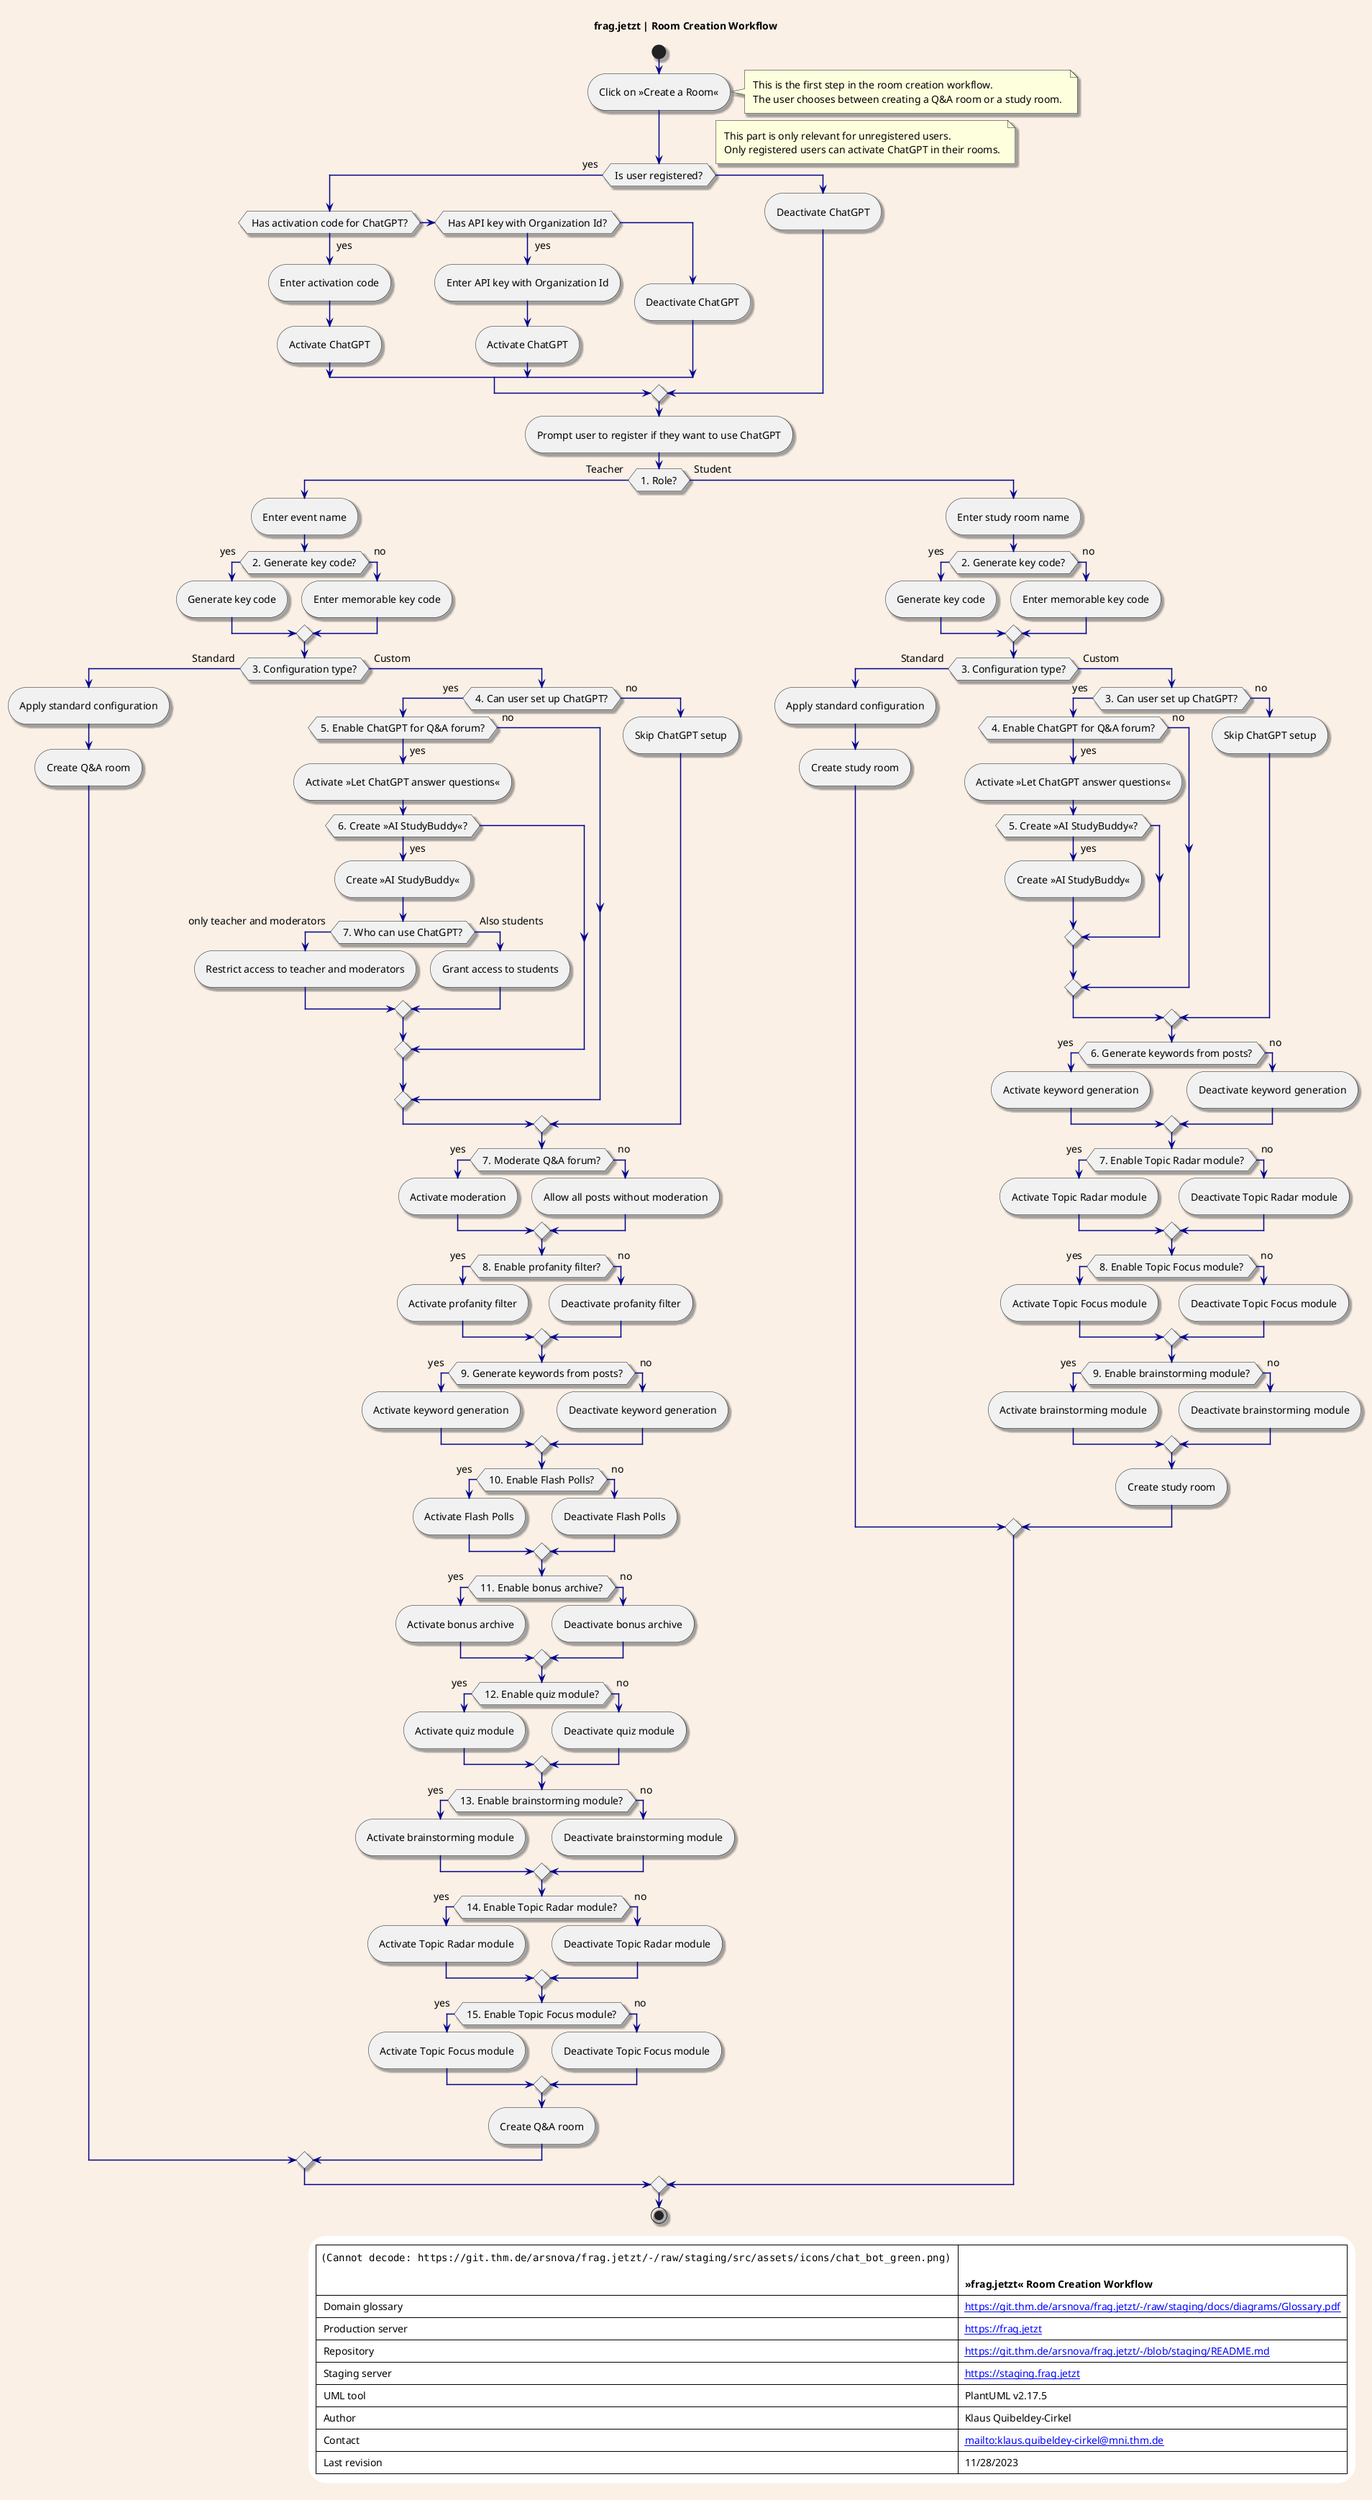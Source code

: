 @startuml room creation
title frag.jetzt | Room Creation Workflow

skinparam backgroundColor Linen
skinparam shadowing true
skinparam defaultFontSize 14
skinparam defaultFontName times new roman
skinparam Padding 6

' Additional skinparam settings
skinparam roundcorner 50
skinparam arrowColor DarkBlue
skinparam arrowThickness 1.5
skinparam LegendBackgroundColor White
skinparam LegendBorderThickness 0

start
:Click on »Create a Room«;
note right
  This is the first step in the room creation workflow.
  The user chooses between creating a Q&A room or a study room.
end note

' New decision: User Registration
if (Is user registered?) then (yes)
  note right
    This part is only relevant for unregistered users.
    Only registered users can activate ChatGPT in their rooms.
  end note
  ' New decision: Activation Code or API Key
  if (Has activation code for ChatGPT?) then (yes)
    :Enter activation code;
    :Activate ChatGPT;
  else if (Has API key with Organization Id?) then (yes)
    :Enter API key with Organization Id;
    :Activate ChatGPT;
  else
    :Deactivate ChatGPT;
  endif
else
  :Deactivate ChatGPT;
endif
:Prompt user to register if they want to use ChatGPT;

' Decision: Role
if (1. Role?) then (Teacher)
  :Enter event name;
  ' Decision: Key Code Generation
  if (2. Generate key code?) then (yes)
    :Generate key code;
  else (no)
    :Enter memorable key code;
  endif
  ' Decision: Configuration Type
  if (3. Configuration type?) then (Standard)
    :Apply standard configuration;
    :Create Q&A room;
  else (Custom)
    ' Decision: ChatGPT Setup
    if (4. Can user set up ChatGPT?) then (yes)
      ' Decision: ChatGPT Availability
      if (5. Enable ChatGPT for Q&A forum?) then (yes)
        :Activate »Let ChatGPT answer questions«;
        ' Additional Decision: »AI StudyBuddy«
        if (6. Create »AI StudyBuddy«?) then (yes)
          :Create »AI StudyBuddy«;

          ' New query: ChatGPT Access
          if (7. Who can use ChatGPT?) then (only teacher and moderators)
            :Restrict access to teacher and moderators;
          else (Also students)
            :Grant access to students;
          endif

        endif
      else (no)
      endif
    else (no)
      :Skip ChatGPT setup;
    endif
    ' Decision: Q&A Forum Moderation
    if (7. Moderate Q&A forum?) then (yes)
      :Activate moderation;
    else (no)
      :Allow all posts without moderation;
    endif
    ' Decision: Profanity Filter
    if (8. Enable profanity filter?) then (yes)
      :Activate profanity filter;
    else (no)
      :Deactivate profanity filter;
    endif
    ' Decision: Keyword Generation
    if (9. Generate keywords from posts?) then (yes)
      :Activate keyword generation;
    else (no)
      :Deactivate keyword generation;
    endif

    ' Decision: Flash Polls
    if (10. Enable Flash Polls?) then (yes)
      :Activate Flash Polls;
    else (no)
      :Deactivate Flash Polls;
    endif
    ' Decision: Bonus Archive
    if (11. Enable bonus archive?) then (yes)
      :Activate bonus archive;
    else (no)
      :Deactivate bonus archive;
    endif
    ' Decision: Quiz Module
    if (12. Enable quiz module?) then (yes)
      :Activate quiz module;
    else (no)
      :Deactivate quiz module;
    endif
    ' Decision: Brainstorming Module
    if (13. Enable brainstorming module?) then (yes)
      :Activate brainstorming module;
    else (no)
      :Deactivate brainstorming module;
    endif
    ' Decision: Topic Radar Module
    if (14. Enable Topic Radar module?) then (yes)
      :Activate Topic Radar module;
    else (no)
      :Deactivate Topic Radar module;
    endif
    ' Decision: Topic Focus Module
    if (15. Enable Topic Focus module?) then (yes)
      :Activate Topic Focus module;
    else (no)
      :Deactivate Topic Focus module;
    endif
    :Create Q&A room;
  endif
else (Student)
  :Enter study room name;
  ' Decision: Key Code Generation
  if (2. Generate key code?) then (yes)
    :Generate key code;
  else (no)
    :Enter memorable key code;
  endif
  ' Decision: Configuration Type
  if (3. Configuration type?) then (Standard)
    :Apply standard configuration;
    :Create study room;
  else (Custom)
    ' Further decisions for custom configuration
    ' Decision: ChatGPT Setup
    if (3. Can user set up ChatGPT?) then (yes)
      ' Decision: ChatGPT Availability
      if (4. Enable ChatGPT for Q&A forum?) then (yes)
        :Activate »Let ChatGPT answer questions«;
        ' Additional Decision: »AI StudyBuddy«
        if (5. Create »AI StudyBuddy«?) then (yes)
          :Create »AI StudyBuddy«;
        endif
      else (no)
      endif
    else (no)
      :Skip ChatGPT setup;
    endif
    ' Decision: Keyword Generation
    if (6. Generate keywords from posts?) then (yes)
      :Activate keyword generation;
    else (no)
      :Deactivate keyword generation;
    endif
    ' Decision: Topic Radar Module
    if (7. Enable Topic Radar module?) then (yes)
      :Activate Topic Radar module;
    else (no)
      :Deactivate Topic Radar module;
    endif
    ' Decision: Topic Focus Module
    if (8. Enable Topic Focus module?) then (yes)
      :Activate Topic Focus module;
    else (no)
      :Deactivate Topic Focus module;
    endif
    ' Decision: Brainstorming Module
    if (9. Enable brainstorming module?) then (yes)
      :Activate brainstorming module;
    else (no)
      :Deactivate brainstorming module;
    endif
    :Create study room;
  endif
endif

stop

legend right
|<img:https://git.thm.de/arsnova/frag.jetzt/-/raw/staging/src/assets/icons/chat_bot_green.png{scale=0.4}> |= \n\n »frag.jetzt« Room Creation Workflow |
| Domain glossary | [[https://git.thm.de/arsnova/frag.jetzt/-/raw/staging/docs/diagrams/Glossary.pdf]] |
| Production server | [[https://frag.jetzt]] |
| Repository | [[https://git.thm.de/arsnova/frag.jetzt/-/blob/staging/README.md]] |
| Staging server | [[https://staging.frag.jetzt]] |
| UML tool| PlantUML v2.17.5|
| Author| Klaus Quibeldey-Cirkel|
| Contact| [[mailto:klaus.quibeldey-cirkel@mni.thm.de]] |
| Last revision| 11/28/2023 |
end legend

@enduml

